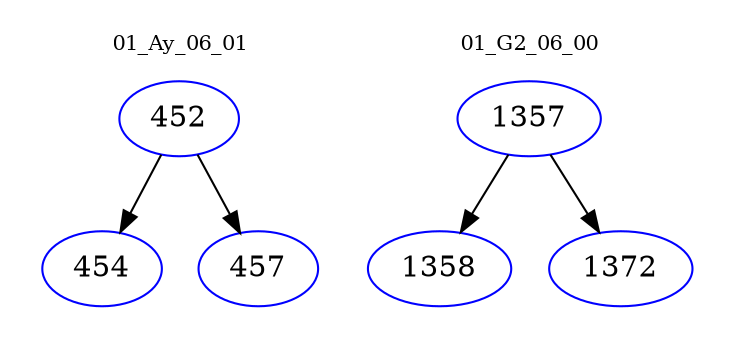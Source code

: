 digraph{
subgraph cluster_0 {
color = white
label = "01_Ay_06_01";
fontsize=10;
T0_452 [label="452", color="blue"]
T0_452 -> T0_454 [color="black"]
T0_454 [label="454", color="blue"]
T0_452 -> T0_457 [color="black"]
T0_457 [label="457", color="blue"]
}
subgraph cluster_1 {
color = white
label = "01_G2_06_00";
fontsize=10;
T1_1357 [label="1357", color="blue"]
T1_1357 -> T1_1358 [color="black"]
T1_1358 [label="1358", color="blue"]
T1_1357 -> T1_1372 [color="black"]
T1_1372 [label="1372", color="blue"]
}
}
